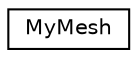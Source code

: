 digraph "Graphical Class Hierarchy"
{
  edge [fontname="Helvetica",fontsize="10",labelfontname="Helvetica",labelfontsize="10"];
  node [fontname="Helvetica",fontsize="10",shape=record];
  rankdir="LR";
  Node0 [label="MyMesh",height=0.2,width=0.4,color="black", fillcolor="white", style="filled",URL="$struct_my_mesh.html"];
}
